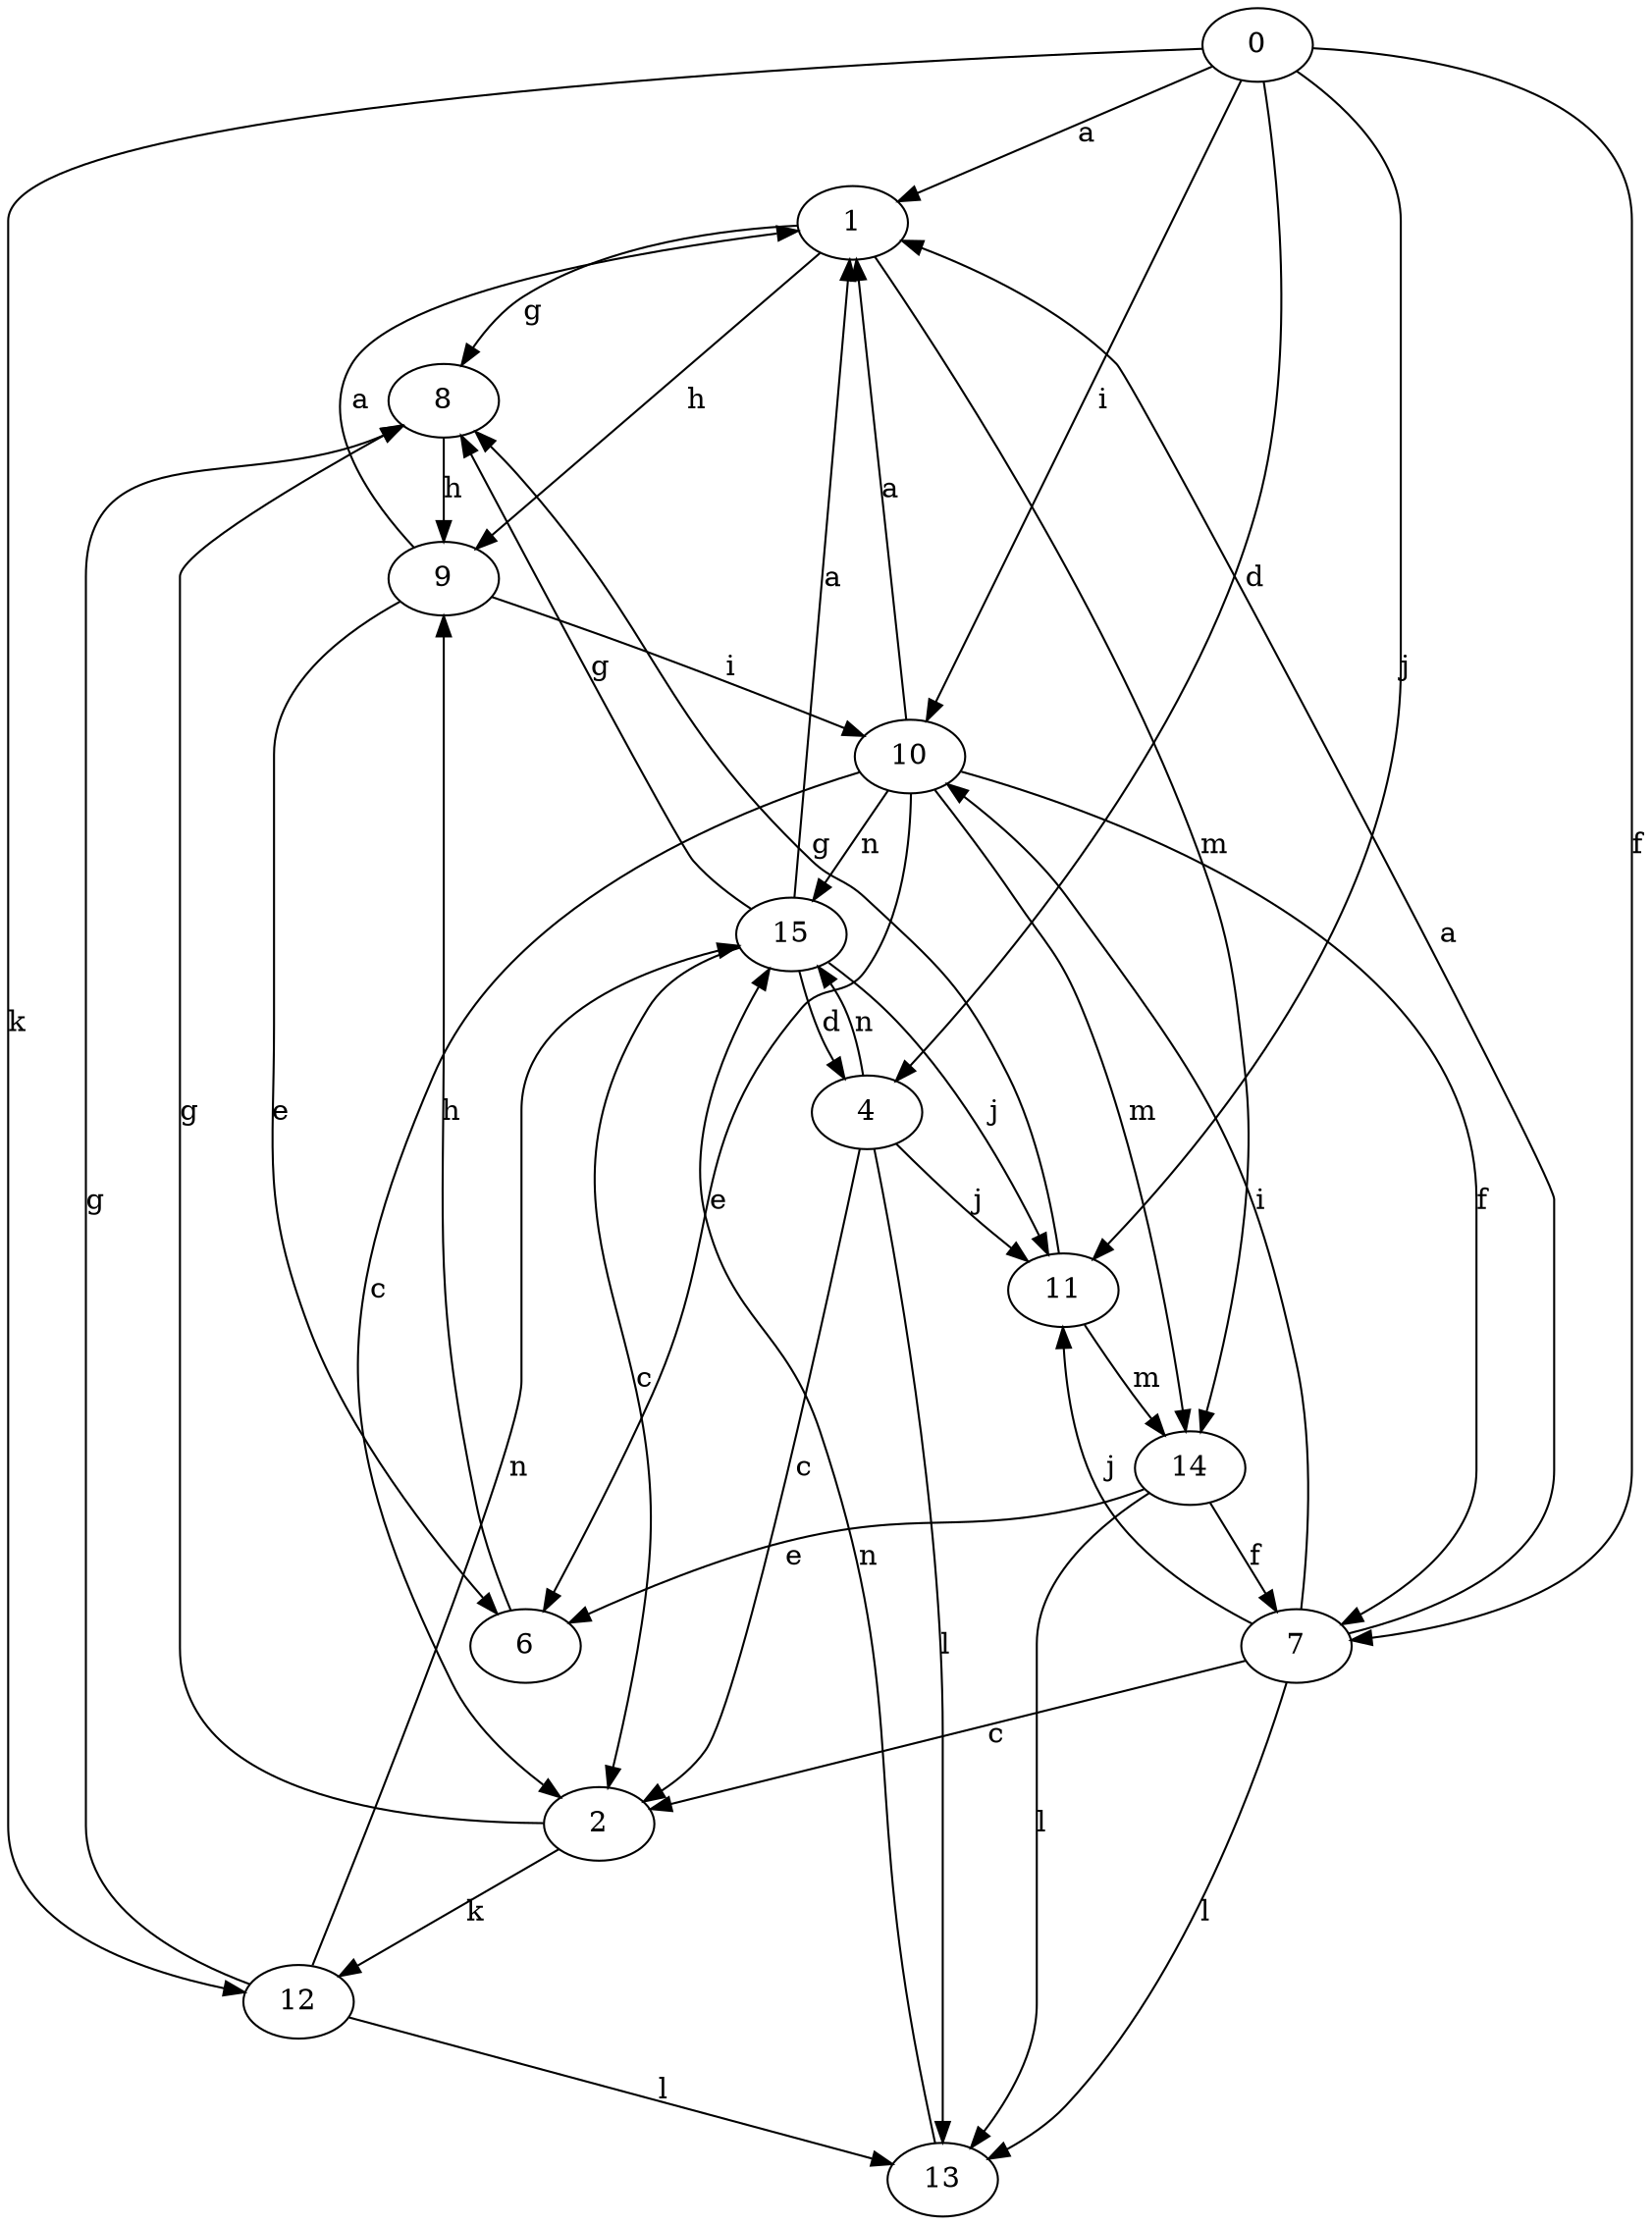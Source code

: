 strict digraph  {
0;
1;
2;
4;
6;
7;
8;
9;
10;
11;
12;
13;
14;
15;
0 -> 1  [label=a];
0 -> 4  [label=d];
0 -> 7  [label=f];
0 -> 10  [label=i];
0 -> 11  [label=j];
0 -> 12  [label=k];
1 -> 8  [label=g];
1 -> 9  [label=h];
1 -> 14  [label=m];
2 -> 8  [label=g];
2 -> 12  [label=k];
4 -> 2  [label=c];
4 -> 11  [label=j];
4 -> 13  [label=l];
4 -> 15  [label=n];
6 -> 9  [label=h];
7 -> 1  [label=a];
7 -> 2  [label=c];
7 -> 10  [label=i];
7 -> 11  [label=j];
7 -> 13  [label=l];
8 -> 9  [label=h];
9 -> 1  [label=a];
9 -> 6  [label=e];
9 -> 10  [label=i];
10 -> 1  [label=a];
10 -> 2  [label=c];
10 -> 6  [label=e];
10 -> 7  [label=f];
10 -> 14  [label=m];
10 -> 15  [label=n];
11 -> 8  [label=g];
11 -> 14  [label=m];
12 -> 8  [label=g];
12 -> 13  [label=l];
12 -> 15  [label=n];
13 -> 15  [label=n];
14 -> 6  [label=e];
14 -> 7  [label=f];
14 -> 13  [label=l];
15 -> 1  [label=a];
15 -> 2  [label=c];
15 -> 4  [label=d];
15 -> 8  [label=g];
15 -> 11  [label=j];
}
